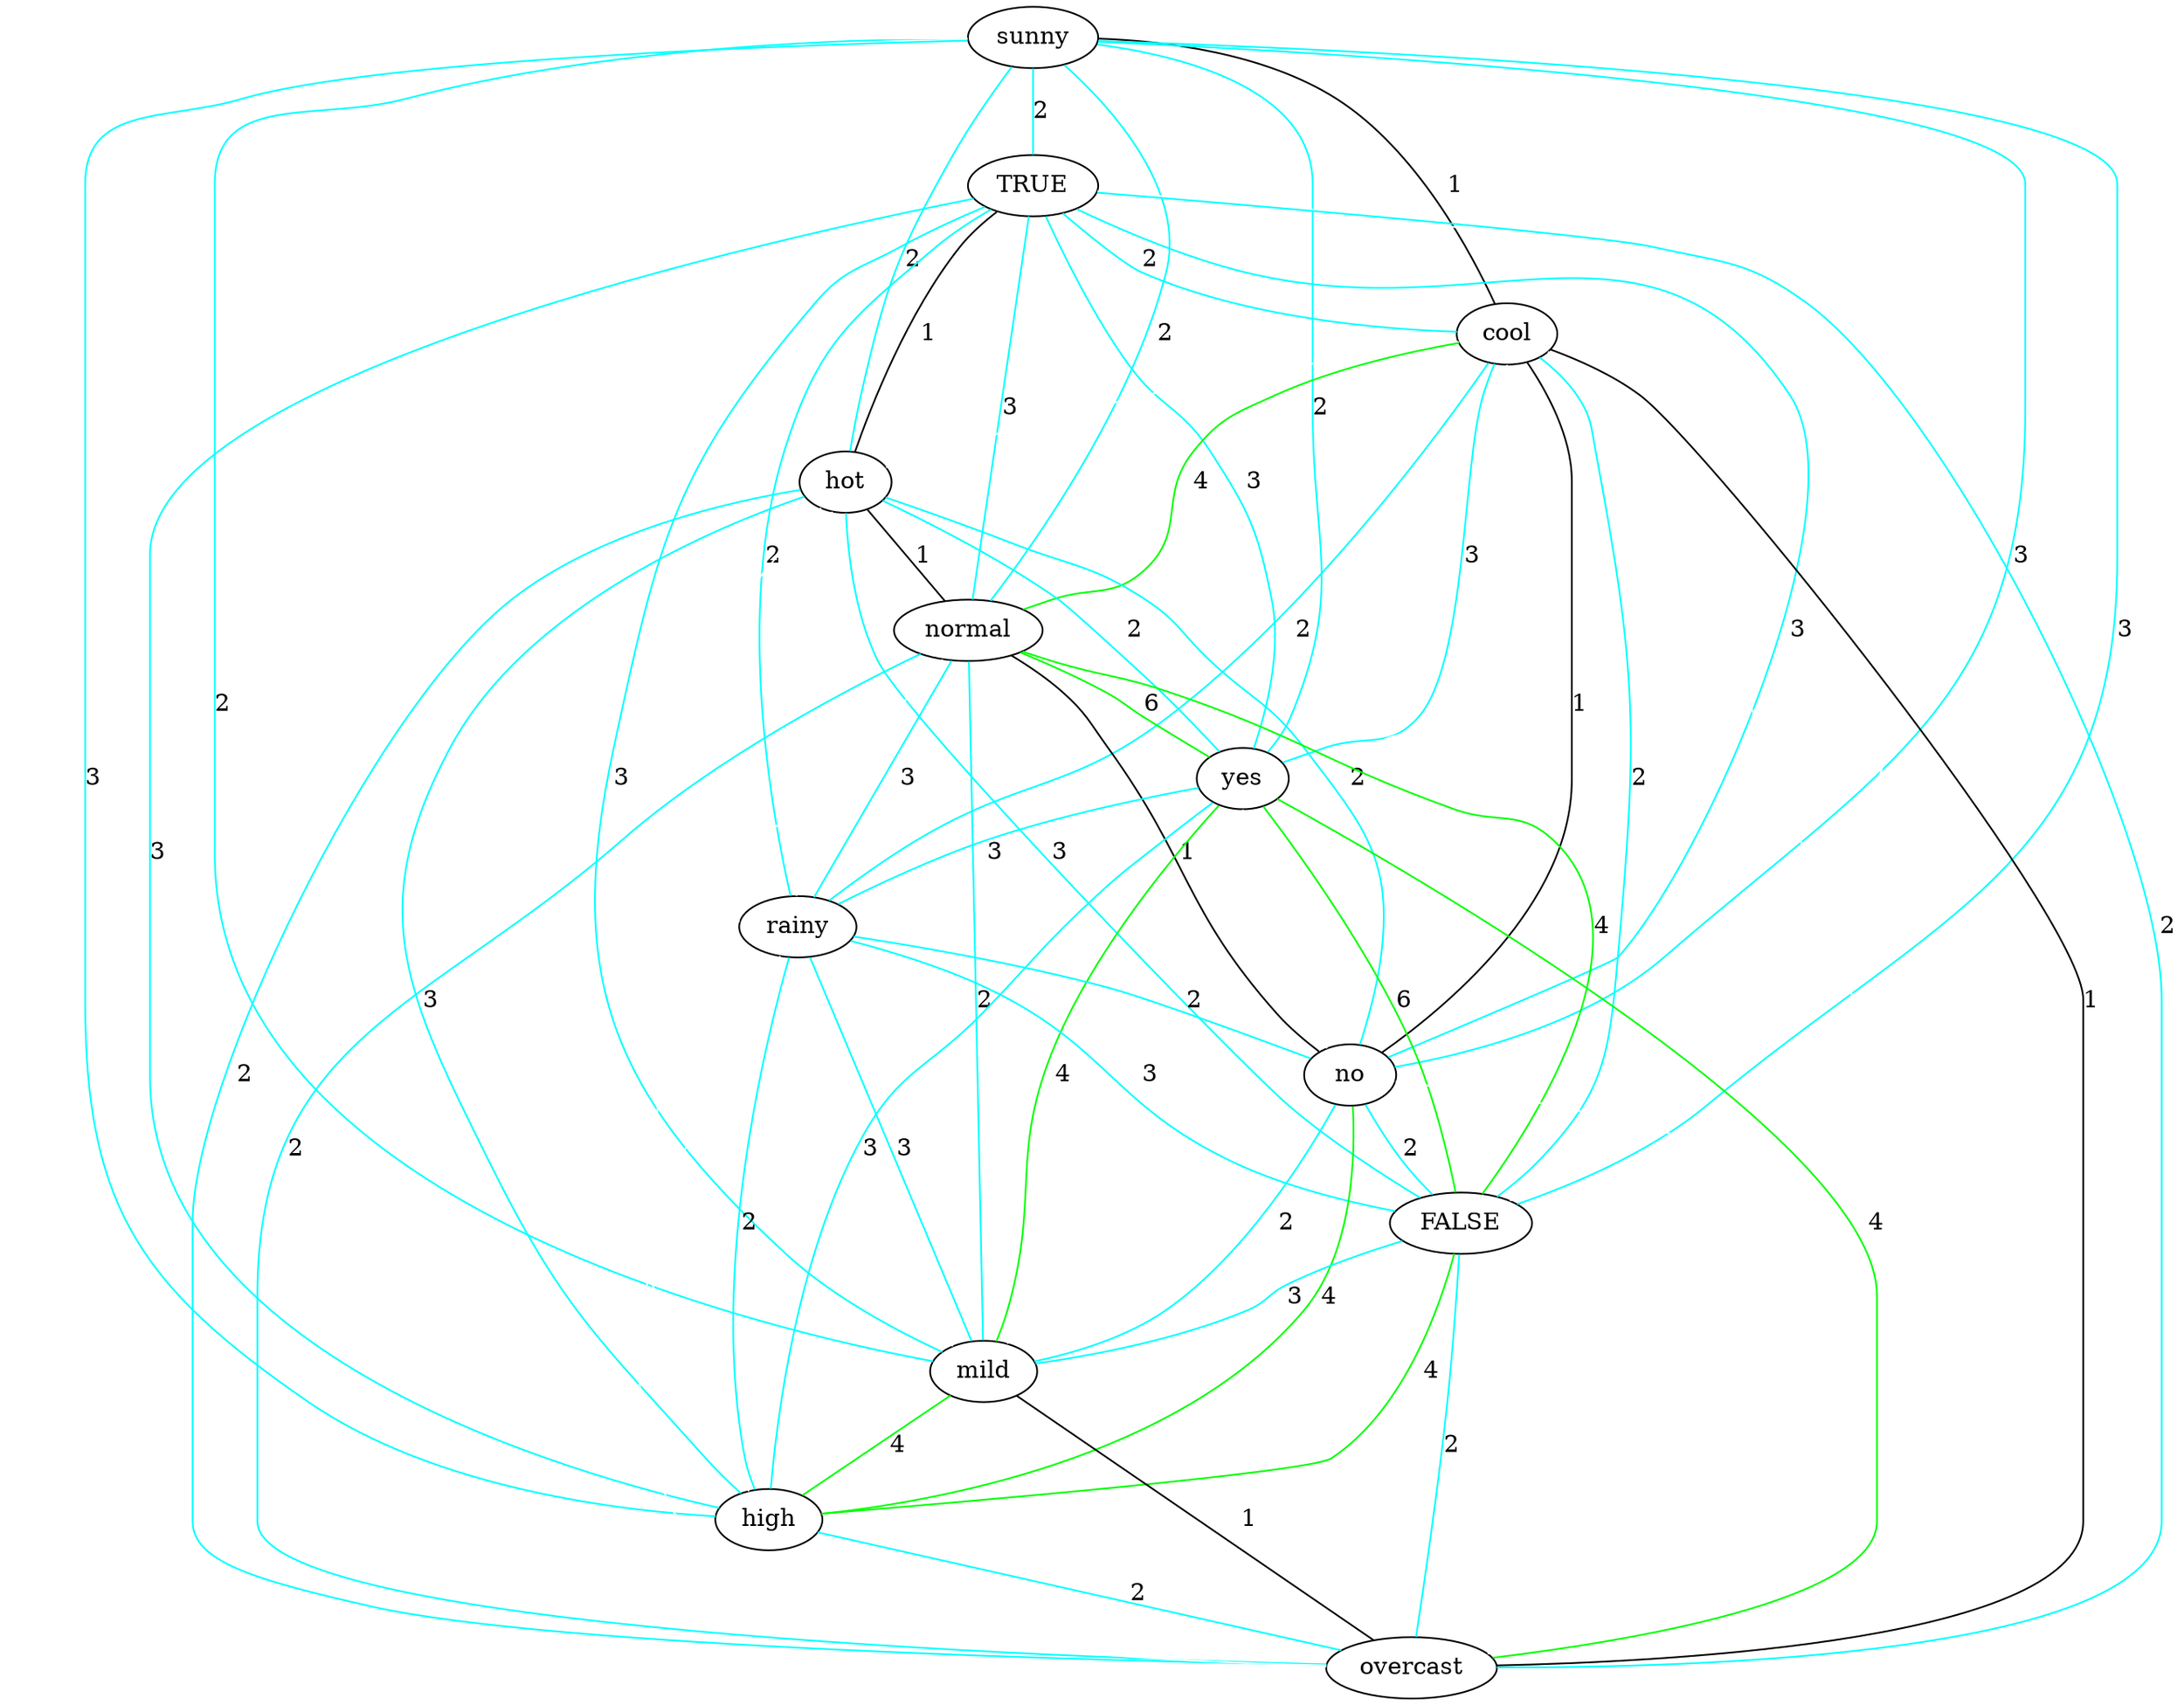 strict graph "" {
sunny;
TRUE;
cool;
hot;
normal;
yes;
rainy;
no;
FALSE;
mild;
high;
overcast;
sunny -- overcast  [color=white];
sunny -- normal  [color=cyan, label=2];
sunny -- yes  [color=cyan, label=2];
sunny -- rainy  [color=white];
sunny -- no  [color=cyan, label=3];
sunny -- FALSE  [color=cyan, label=3];
sunny -- mild  [color=cyan, label=2];
sunny -- TRUE  [color=cyan, label=2];
sunny -- high  [color=cyan, label=3];
sunny -- hot  [color=cyan, label=2];
sunny -- cool  [color=black, label=1];
TRUE -- normal  [color=cyan, label=3];
TRUE -- yes  [color=cyan, label=3];
TRUE -- rainy  [color=cyan, label=2];
TRUE -- no  [color=cyan, label=3];
TRUE -- FALSE  [color=white];
TRUE -- mild  [color=cyan, label=3];
TRUE -- overcast  [color=cyan, label=2];
TRUE -- high  [color=cyan, label=3];
TRUE -- hot  [color=black, label=1];
TRUE -- cool  [color=cyan, label=2];
cool -- normal  [color=green, label=4];
cool -- yes  [color=cyan, label=3];
cool -- rainy  [color=cyan, label=2];
cool -- no  [color=black, label=1];
cool -- FALSE  [color=cyan, label=2];
cool -- mild  [color=white];
cool -- high  [color=white];
cool -- hot  [color=white];
cool -- overcast  [color=black, label=1];
hot -- overcast  [color=cyan, label=2];
hot -- normal  [color=black, label=1];
hot -- yes  [color=cyan, label=2];
hot -- rainy  [color=white];
hot -- no  [color=cyan, label=2];
hot -- FALSE  [color=cyan, label=3];
hot -- mild  [color=white];
hot -- high  [color=cyan, label=3];
normal -- overcast  [color=cyan, label=2];
normal -- high  [color=white];
normal -- yes  [color=green, label=6];
normal -- rainy  [color=cyan, label=3];
normal -- no  [color=black, label=1];
normal -- FALSE  [color=green, label=4];
normal -- mild  [color=cyan, label=2];
yes -- overcast  [color=green, label=4];
yes -- rainy  [color=cyan, label=3];
yes -- no  [color=white];
yes -- FALSE  [color=green, label=6];
yes -- mild  [color=green, label=4];
yes -- high  [color=cyan, label=3];
rainy -- overcast  [color=white];
rainy -- no  [color=cyan, label=2];
rainy -- FALSE  [color=cyan, label=3];
rainy -- mild  [color=cyan, label=3];
rainy -- high  [color=cyan, label=2];
no -- overcast  [color=white];
no -- FALSE  [color=cyan, label=2];
no -- mild  [color=cyan, label=2];
no -- high  [color=green, label=4];
FALSE -- overcast  [color=cyan, label=2];
FALSE -- mild  [color=cyan, label=3];
FALSE -- high  [color=green, label=4];
mild -- overcast  [color=black, label=1];
mild -- high  [color=green, label=4];
high -- overcast  [color=cyan, label=2];
}
